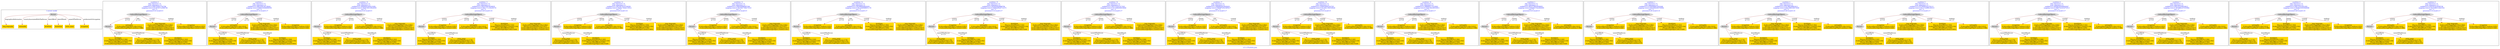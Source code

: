 digraph n0 {
fontcolor="blue"
remincross="true"
label="s11-s-19-artists.json"
subgraph cluster_0 {
label="1-correct model"
n2[style="filled",color="white",fillcolor="lightgray",label="Person1"];
n3[shape="plaintext",style="filled",fillcolor="gold",label="long_biography"];
n4[shape="plaintext",style="filled",fillcolor="gold",label="nationality"];
n5[shape="plaintext",style="filled",fillcolor="gold",label="birthDate"];
n6[shape="plaintext",style="filled",fillcolor="gold",label="deathDate"];
n7[shape="plaintext",style="filled",fillcolor="gold",label="artist_name"];
n8[shape="plaintext",style="filled",fillcolor="gold",label="occupation"];
}
subgraph cluster_1 {
label="candidate 0\nlink coherence:1.0\nnode coherence:1.0\nconfidence:0.5082783831762786\nmapping score:0.6138705721698706\ncost:7.0\n-precision:0.43-recall:0.5"
n10[style="filled",color="white",fillcolor="lightgray",label="CulturalHeritageObject1"];
n11[style="filled",color="white",fillcolor="lightgray",label="Person1"];
n12[shape="plaintext",style="filled",fillcolor="gold",label="nationality\n[CulturalHeritageObject,title,0.612]\n[CulturalHeritageObject,medium,0.388]"];
n13[shape="plaintext",style="filled",fillcolor="gold",label="long_biography\n[CulturalHeritageObject,title,0.962]\n[Person,nameOfThePerson,0.021]\n[CulturalHeritageObject,medium,0.017]\n[CulturalHeritageObject,created,0.001]"];
n14[shape="plaintext",style="filled",fillcolor="gold",label="birthDate\n[Person,dateOfBirth,0.364]\n[CulturalHeritageObject,created,0.352]\n[Person,dateOfDeath,0.282]\n[CulturalHeritageObject,extent,0.003]"];
n15[shape="plaintext",style="filled",fillcolor="gold",label="occupation\n[CulturalHeritageObject,medium,0.951]\n[CulturalHeritageObject,extent,0.049]"];
n16[shape="plaintext",style="filled",fillcolor="gold",label="artist_name\n[Person,nameOfThePerson,0.78]\n[CulturalHeritageObject,title,0.22]\n[CulturalHeritageObject,medium,0.0]"];
n17[shape="plaintext",style="filled",fillcolor="gold",label="deathDate\n[Person,dateOfDeath,0.343]\n[CulturalHeritageObject,created,0.334]\n[Person,dateOfBirth,0.293]\n[CulturalHeritageObject,title,0.029]"];
}
subgraph cluster_2 {
label="candidate 1\nlink coherence:1.0\nnode coherence:1.0\nconfidence:0.4863258156738442\nmapping score:0.6065530496690591\ncost:7.0\n-precision:0.14-recall:0.17"
n19[style="filled",color="white",fillcolor="lightgray",label="CulturalHeritageObject1"];
n20[style="filled",color="white",fillcolor="lightgray",label="Person1"];
n21[shape="plaintext",style="filled",fillcolor="gold",label="nationality\n[CulturalHeritageObject,title,0.612]\n[CulturalHeritageObject,medium,0.388]"];
n22[shape="plaintext",style="filled",fillcolor="gold",label="deathDate\n[Person,dateOfDeath,0.343]\n[CulturalHeritageObject,created,0.334]\n[Person,dateOfBirth,0.293]\n[CulturalHeritageObject,title,0.029]"];
n23[shape="plaintext",style="filled",fillcolor="gold",label="long_biography\n[CulturalHeritageObject,title,0.962]\n[Person,nameOfThePerson,0.021]\n[CulturalHeritageObject,medium,0.017]\n[CulturalHeritageObject,created,0.001]"];
n24[shape="plaintext",style="filled",fillcolor="gold",label="occupation\n[CulturalHeritageObject,medium,0.951]\n[CulturalHeritageObject,extent,0.049]"];
n25[shape="plaintext",style="filled",fillcolor="gold",label="artist_name\n[Person,nameOfThePerson,0.78]\n[CulturalHeritageObject,title,0.22]\n[CulturalHeritageObject,medium,0.0]"];
n26[shape="plaintext",style="filled",fillcolor="gold",label="birthDate\n[Person,dateOfBirth,0.364]\n[CulturalHeritageObject,created,0.352]\n[Person,dateOfDeath,0.282]\n[CulturalHeritageObject,extent,0.003]"];
}
subgraph cluster_3 {
label="candidate 10\nlink coherence:1.0\nnode coherence:1.0\nconfidence:0.36069002264415456\nmapping score:0.5646744519924959\ncost:7.0\n-precision:0.43-recall:0.5"
n28[style="filled",color="white",fillcolor="lightgray",label="CulturalHeritageObject1"];
n29[style="filled",color="white",fillcolor="lightgray",label="Person1"];
n30[shape="plaintext",style="filled",fillcolor="gold",label="occupation\n[CulturalHeritageObject,medium,0.951]\n[CulturalHeritageObject,extent,0.049]"];
n31[shape="plaintext",style="filled",fillcolor="gold",label="nationality\n[CulturalHeritageObject,title,0.612]\n[CulturalHeritageObject,medium,0.388]"];
n32[shape="plaintext",style="filled",fillcolor="gold",label="birthDate\n[Person,dateOfBirth,0.364]\n[CulturalHeritageObject,created,0.352]\n[Person,dateOfDeath,0.282]\n[CulturalHeritageObject,extent,0.003]"];
n33[shape="plaintext",style="filled",fillcolor="gold",label="long_biography\n[CulturalHeritageObject,title,0.962]\n[Person,nameOfThePerson,0.021]\n[CulturalHeritageObject,medium,0.017]\n[CulturalHeritageObject,created,0.001]"];
n34[shape="plaintext",style="filled",fillcolor="gold",label="artist_name\n[Person,nameOfThePerson,0.78]\n[CulturalHeritageObject,title,0.22]\n[CulturalHeritageObject,medium,0.0]"];
n35[shape="plaintext",style="filled",fillcolor="gold",label="deathDate\n[Person,dateOfDeath,0.343]\n[CulturalHeritageObject,created,0.334]\n[Person,dateOfBirth,0.293]\n[CulturalHeritageObject,title,0.029]"];
}
subgraph cluster_4 {
label="candidate 11\nlink coherence:1.0\nnode coherence:1.0\nconfidence:0.3591979979436935\nmapping score:0.5641771104256755\ncost:7.0\n-precision:0.29-recall:0.33"
n37[style="filled",color="white",fillcolor="lightgray",label="CulturalHeritageObject1"];
n38[style="filled",color="white",fillcolor="lightgray",label="Person1"];
n39[shape="plaintext",style="filled",fillcolor="gold",label="occupation\n[CulturalHeritageObject,medium,0.951]\n[CulturalHeritageObject,extent,0.049]"];
n40[shape="plaintext",style="filled",fillcolor="gold",label="nationality\n[CulturalHeritageObject,title,0.612]\n[CulturalHeritageObject,medium,0.388]"];
n41[shape="plaintext",style="filled",fillcolor="gold",label="deathDate\n[Person,dateOfDeath,0.343]\n[CulturalHeritageObject,created,0.334]\n[Person,dateOfBirth,0.293]\n[CulturalHeritageObject,title,0.029]"];
n42[shape="plaintext",style="filled",fillcolor="gold",label="birthDate\n[Person,dateOfBirth,0.364]\n[CulturalHeritageObject,created,0.352]\n[Person,dateOfDeath,0.282]\n[CulturalHeritageObject,extent,0.003]"];
n43[shape="plaintext",style="filled",fillcolor="gold",label="long_biography\n[CulturalHeritageObject,title,0.962]\n[Person,nameOfThePerson,0.021]\n[CulturalHeritageObject,medium,0.017]\n[CulturalHeritageObject,created,0.001]"];
n44[shape="plaintext",style="filled",fillcolor="gold",label="artist_name\n[Person,nameOfThePerson,0.78]\n[CulturalHeritageObject,title,0.22]\n[CulturalHeritageObject,medium,0.0]"];
}
subgraph cluster_5 {
label="candidate 12\nlink coherence:1.0\nnode coherence:1.0\nconfidence:0.35874875510744036\nmapping score:0.5640273628135912\ncost:7.0\n-precision:0.29-recall:0.33"
n46[style="filled",color="white",fillcolor="lightgray",label="CulturalHeritageObject1"];
n47[style="filled",color="white",fillcolor="lightgray",label="Person1"];
n48[shape="plaintext",style="filled",fillcolor="gold",label="occupation\n[CulturalHeritageObject,medium,0.951]\n[CulturalHeritageObject,extent,0.049]"];
n49[shape="plaintext",style="filled",fillcolor="gold",label="nationality\n[CulturalHeritageObject,title,0.612]\n[CulturalHeritageObject,medium,0.388]"];
n50[shape="plaintext",style="filled",fillcolor="gold",label="birthDate\n[Person,dateOfBirth,0.364]\n[CulturalHeritageObject,created,0.352]\n[Person,dateOfDeath,0.282]\n[CulturalHeritageObject,extent,0.003]"];
n51[shape="plaintext",style="filled",fillcolor="gold",label="long_biography\n[CulturalHeritageObject,title,0.962]\n[Person,nameOfThePerson,0.021]\n[CulturalHeritageObject,medium,0.017]\n[CulturalHeritageObject,created,0.001]"];
n52[shape="plaintext",style="filled",fillcolor="gold",label="artist_name\n[Person,nameOfThePerson,0.78]\n[CulturalHeritageObject,title,0.22]\n[CulturalHeritageObject,medium,0.0]"];
n53[shape="plaintext",style="filled",fillcolor="gold",label="deathDate\n[Person,dateOfDeath,0.343]\n[CulturalHeritageObject,created,0.334]\n[Person,dateOfBirth,0.293]\n[CulturalHeritageObject,title,0.029]"];
}
subgraph cluster_6 {
label="candidate 13\nlink coherence:1.0\nnode coherence:1.0\nconfidence:0.3580209966087264\nmapping score:0.5637847766473533\ncost:7.0\n-precision:0.43-recall:0.5"
n55[style="filled",color="white",fillcolor="lightgray",label="CulturalHeritageObject1"];
n56[style="filled",color="white",fillcolor="lightgray",label="Person1"];
n57[shape="plaintext",style="filled",fillcolor="gold",label="occupation\n[CulturalHeritageObject,medium,0.951]\n[CulturalHeritageObject,extent,0.049]"];
n58[shape="plaintext",style="filled",fillcolor="gold",label="nationality\n[CulturalHeritageObject,title,0.612]\n[CulturalHeritageObject,medium,0.388]"];
n59[shape="plaintext",style="filled",fillcolor="gold",label="long_biography\n[CulturalHeritageObject,title,0.962]\n[Person,nameOfThePerson,0.021]\n[CulturalHeritageObject,medium,0.017]\n[CulturalHeritageObject,created,0.001]"];
n60[shape="plaintext",style="filled",fillcolor="gold",label="birthDate\n[Person,dateOfBirth,0.364]\n[CulturalHeritageObject,created,0.352]\n[Person,dateOfDeath,0.282]\n[CulturalHeritageObject,extent,0.003]"];
n61[shape="plaintext",style="filled",fillcolor="gold",label="artist_name\n[Person,nameOfThePerson,0.78]\n[CulturalHeritageObject,title,0.22]\n[CulturalHeritageObject,medium,0.0]"];
n62[shape="plaintext",style="filled",fillcolor="gold",label="deathDate\n[Person,dateOfDeath,0.343]\n[CulturalHeritageObject,created,0.334]\n[Person,dateOfBirth,0.293]\n[CulturalHeritageObject,title,0.029]"];
}
subgraph cluster_7 {
label="candidate 14\nlink coherence:1.0\nnode coherence:1.0\nconfidence:0.3503986926620201\nmapping score:0.5612440086651178\ncost:7.0\n-precision:0.14-recall:0.17"
n64[style="filled",color="white",fillcolor="lightgray",label="CulturalHeritageObject1"];
n65[style="filled",color="white",fillcolor="lightgray",label="Person1"];
n66[shape="plaintext",style="filled",fillcolor="gold",label="occupation\n[CulturalHeritageObject,medium,0.951]\n[CulturalHeritageObject,extent,0.049]"];
n67[shape="plaintext",style="filled",fillcolor="gold",label="nationality\n[CulturalHeritageObject,title,0.612]\n[CulturalHeritageObject,medium,0.388]"];
n68[shape="plaintext",style="filled",fillcolor="gold",label="deathDate\n[Person,dateOfDeath,0.343]\n[CulturalHeritageObject,created,0.334]\n[Person,dateOfBirth,0.293]\n[CulturalHeritageObject,title,0.029]"];
n69[shape="plaintext",style="filled",fillcolor="gold",label="birthDate\n[Person,dateOfBirth,0.364]\n[CulturalHeritageObject,created,0.352]\n[Person,dateOfDeath,0.282]\n[CulturalHeritageObject,extent,0.003]"];
n70[shape="plaintext",style="filled",fillcolor="gold",label="long_biography\n[CulturalHeritageObject,title,0.962]\n[Person,nameOfThePerson,0.021]\n[CulturalHeritageObject,medium,0.017]\n[CulturalHeritageObject,created,0.001]"];
n71[shape="plaintext",style="filled",fillcolor="gold",label="artist_name\n[Person,nameOfThePerson,0.78]\n[CulturalHeritageObject,title,0.22]\n[CulturalHeritageObject,medium,0.0]"];
}
subgraph cluster_8 {
label="candidate 15\nlink coherence:1.0\nnode coherence:1.0\nconfidence:0.3455954928866794\nmapping score:0.5596429420733375\ncost:7.0\n-precision:0.14-recall:0.17"
n73[style="filled",color="white",fillcolor="lightgray",label="CulturalHeritageObject1"];
n74[style="filled",color="white",fillcolor="lightgray",label="Person1"];
n75[shape="plaintext",style="filled",fillcolor="gold",label="occupation\n[CulturalHeritageObject,medium,0.951]\n[CulturalHeritageObject,extent,0.049]"];
n76[shape="plaintext",style="filled",fillcolor="gold",label="nationality\n[CulturalHeritageObject,title,0.612]\n[CulturalHeritageObject,medium,0.388]"];
n77[shape="plaintext",style="filled",fillcolor="gold",label="deathDate\n[Person,dateOfDeath,0.343]\n[CulturalHeritageObject,created,0.334]\n[Person,dateOfBirth,0.293]\n[CulturalHeritageObject,title,0.029]"];
n78[shape="plaintext",style="filled",fillcolor="gold",label="long_biography\n[CulturalHeritageObject,title,0.962]\n[Person,nameOfThePerson,0.021]\n[CulturalHeritageObject,medium,0.017]\n[CulturalHeritageObject,created,0.001]"];
n79[shape="plaintext",style="filled",fillcolor="gold",label="artist_name\n[Person,nameOfThePerson,0.78]\n[CulturalHeritageObject,title,0.22]\n[CulturalHeritageObject,medium,0.0]"];
n80[shape="plaintext",style="filled",fillcolor="gold",label="birthDate\n[Person,dateOfBirth,0.364]\n[CulturalHeritageObject,created,0.352]\n[Person,dateOfDeath,0.282]\n[CulturalHeritageObject,extent,0.003]"];
}
subgraph cluster_9 {
label="candidate 16\nlink coherence:1.0\nnode coherence:1.0\nconfidence:0.3387374551417203\nmapping score:0.5573569294916846\ncost:7.0\n-precision:0.14-recall:0.17"
n82[style="filled",color="white",fillcolor="lightgray",label="CulturalHeritageObject1"];
n83[style="filled",color="white",fillcolor="lightgray",label="Person1"];
n84[shape="plaintext",style="filled",fillcolor="gold",label="occupation\n[CulturalHeritageObject,medium,0.951]\n[CulturalHeritageObject,extent,0.049]"];
n85[shape="plaintext",style="filled",fillcolor="gold",label="nationality\n[CulturalHeritageObject,title,0.612]\n[CulturalHeritageObject,medium,0.388]"];
n86[shape="plaintext",style="filled",fillcolor="gold",label="deathDate\n[Person,dateOfDeath,0.343]\n[CulturalHeritageObject,created,0.334]\n[Person,dateOfBirth,0.293]\n[CulturalHeritageObject,title,0.029]"];
n87[shape="plaintext",style="filled",fillcolor="gold",label="long_biography\n[CulturalHeritageObject,title,0.962]\n[Person,nameOfThePerson,0.021]\n[CulturalHeritageObject,medium,0.017]\n[CulturalHeritageObject,created,0.001]"];
n88[shape="plaintext",style="filled",fillcolor="gold",label="artist_name\n[Person,nameOfThePerson,0.78]\n[CulturalHeritageObject,title,0.22]\n[CulturalHeritageObject,medium,0.0]"];
n89[shape="plaintext",style="filled",fillcolor="gold",label="birthDate\n[Person,dateOfBirth,0.364]\n[CulturalHeritageObject,created,0.352]\n[Person,dateOfDeath,0.282]\n[CulturalHeritageObject,extent,0.003]"];
}
subgraph cluster_10 {
label="candidate 17\nlink coherence:1.0\nnode coherence:1.0\nconfidence:0.33606842910629203\nmapping score:0.5564672541465417\ncost:7.0\n-precision:0.14-recall:0.17"
n91[style="filled",color="white",fillcolor="lightgray",label="CulturalHeritageObject1"];
n92[style="filled",color="white",fillcolor="lightgray",label="Person1"];
n93[shape="plaintext",style="filled",fillcolor="gold",label="occupation\n[CulturalHeritageObject,medium,0.951]\n[CulturalHeritageObject,extent,0.049]"];
n94[shape="plaintext",style="filled",fillcolor="gold",label="nationality\n[CulturalHeritageObject,title,0.612]\n[CulturalHeritageObject,medium,0.388]"];
n95[shape="plaintext",style="filled",fillcolor="gold",label="deathDate\n[Person,dateOfDeath,0.343]\n[CulturalHeritageObject,created,0.334]\n[Person,dateOfBirth,0.293]\n[CulturalHeritageObject,title,0.029]"];
n96[shape="plaintext",style="filled",fillcolor="gold",label="long_biography\n[CulturalHeritageObject,title,0.962]\n[Person,nameOfThePerson,0.021]\n[CulturalHeritageObject,medium,0.017]\n[CulturalHeritageObject,created,0.001]"];
n97[shape="plaintext",style="filled",fillcolor="gold",label="artist_name\n[Person,nameOfThePerson,0.78]\n[CulturalHeritageObject,title,0.22]\n[CulturalHeritageObject,medium,0.0]"];
n98[shape="plaintext",style="filled",fillcolor="gold",label="birthDate\n[Person,dateOfBirth,0.364]\n[CulturalHeritageObject,created,0.352]\n[Person,dateOfDeath,0.282]\n[CulturalHeritageObject,extent,0.003]"];
}
subgraph cluster_11 {
label="candidate 18\nlink coherence:1.0\nnode coherence:1.0\nconfidence:0.3208430850343745\nmapping score:0.5513921394559026\ncost:7.0\n-precision:0.43-recall:0.5"
n100[style="filled",color="white",fillcolor="lightgray",label="CulturalHeritageObject1"];
n101[style="filled",color="white",fillcolor="lightgray",label="Person1"];
n102[shape="plaintext",style="filled",fillcolor="gold",label="occupation\n[CulturalHeritageObject,medium,0.951]\n[CulturalHeritageObject,extent,0.049]"];
n103[shape="plaintext",style="filled",fillcolor="gold",label="long_biography\n[CulturalHeritageObject,title,0.962]\n[Person,nameOfThePerson,0.021]\n[CulturalHeritageObject,medium,0.017]\n[CulturalHeritageObject,created,0.001]"];
n104[shape="plaintext",style="filled",fillcolor="gold",label="birthDate\n[Person,dateOfBirth,0.364]\n[CulturalHeritageObject,created,0.352]\n[Person,dateOfDeath,0.282]\n[CulturalHeritageObject,extent,0.003]"];
n105[shape="plaintext",style="filled",fillcolor="gold",label="nationality\n[CulturalHeritageObject,title,0.612]\n[CulturalHeritageObject,medium,0.388]"];
n106[shape="plaintext",style="filled",fillcolor="gold",label="artist_name\n[Person,nameOfThePerson,0.78]\n[CulturalHeritageObject,title,0.22]\n[CulturalHeritageObject,medium,0.0]"];
n107[shape="plaintext",style="filled",fillcolor="gold",label="deathDate\n[Person,dateOfDeath,0.343]\n[CulturalHeritageObject,created,0.334]\n[Person,dateOfBirth,0.293]\n[CulturalHeritageObject,title,0.029]"];
}
subgraph cluster_12 {
label="candidate 19\nlink coherence:1.0\nnode coherence:1.0\nconfidence:0.2988905175319401\nmapping score:0.5440746169550911\ncost:7.0\n-precision:0.14-recall:0.17"
n109[style="filled",color="white",fillcolor="lightgray",label="CulturalHeritageObject1"];
n110[style="filled",color="white",fillcolor="lightgray",label="Person1"];
n111[shape="plaintext",style="filled",fillcolor="gold",label="occupation\n[CulturalHeritageObject,medium,0.951]\n[CulturalHeritageObject,extent,0.049]"];
n112[shape="plaintext",style="filled",fillcolor="gold",label="deathDate\n[Person,dateOfDeath,0.343]\n[CulturalHeritageObject,created,0.334]\n[Person,dateOfBirth,0.293]\n[CulturalHeritageObject,title,0.029]"];
n113[shape="plaintext",style="filled",fillcolor="gold",label="long_biography\n[CulturalHeritageObject,title,0.962]\n[Person,nameOfThePerson,0.021]\n[CulturalHeritageObject,medium,0.017]\n[CulturalHeritageObject,created,0.001]"];
n114[shape="plaintext",style="filled",fillcolor="gold",label="nationality\n[CulturalHeritageObject,title,0.612]\n[CulturalHeritageObject,medium,0.388]"];
n115[shape="plaintext",style="filled",fillcolor="gold",label="artist_name\n[Person,nameOfThePerson,0.78]\n[CulturalHeritageObject,title,0.22]\n[CulturalHeritageObject,medium,0.0]"];
n116[shape="plaintext",style="filled",fillcolor="gold",label="birthDate\n[Person,dateOfBirth,0.364]\n[CulturalHeritageObject,created,0.352]\n[Person,dateOfDeath,0.282]\n[CulturalHeritageObject,extent,0.003]"];
}
subgraph cluster_13 {
label="candidate 2\nlink coherence:1.0\nnode coherence:1.0\nconfidence:0.4810778934058955\nmapping score:0.6048037422464095\ncost:7.0\n-precision:0.43-recall:0.5"
n118[style="filled",color="white",fillcolor="lightgray",label="CulturalHeritageObject1"];
n119[style="filled",color="white",fillcolor="lightgray",label="Person1"];
n120[shape="plaintext",style="filled",fillcolor="gold",label="occupation\n[CulturalHeritageObject,medium,0.951]\n[CulturalHeritageObject,extent,0.049]"];
n121[shape="plaintext",style="filled",fillcolor="gold",label="long_biography\n[CulturalHeritageObject,title,0.962]\n[Person,nameOfThePerson,0.021]\n[CulturalHeritageObject,medium,0.017]\n[CulturalHeritageObject,created,0.001]"];
n122[shape="plaintext",style="filled",fillcolor="gold",label="birthDate\n[Person,dateOfBirth,0.364]\n[CulturalHeritageObject,created,0.352]\n[Person,dateOfDeath,0.282]\n[CulturalHeritageObject,extent,0.003]"];
n123[shape="plaintext",style="filled",fillcolor="gold",label="nationality\n[CulturalHeritageObject,title,0.612]\n[CulturalHeritageObject,medium,0.388]"];
n124[shape="plaintext",style="filled",fillcolor="gold",label="artist_name\n[Person,nameOfThePerson,0.78]\n[CulturalHeritageObject,title,0.22]\n[CulturalHeritageObject,medium,0.0]"];
n125[shape="plaintext",style="filled",fillcolor="gold",label="deathDate\n[Person,dateOfDeath,0.343]\n[CulturalHeritageObject,created,0.334]\n[Person,dateOfBirth,0.293]\n[CulturalHeritageObject,title,0.029]"];
}
subgraph cluster_14 {
label="candidate 3\nlink coherence:1.0\nnode coherence:1.0\nconfidence:0.47958586870543446\nmapping score:0.6043064006795892\ncost:7.0\n-precision:0.29-recall:0.33"
n127[style="filled",color="white",fillcolor="lightgray",label="CulturalHeritageObject1"];
n128[style="filled",color="white",fillcolor="lightgray",label="Person1"];
n129[shape="plaintext",style="filled",fillcolor="gold",label="occupation\n[CulturalHeritageObject,medium,0.951]\n[CulturalHeritageObject,extent,0.049]"];
n130[shape="plaintext",style="filled",fillcolor="gold",label="long_biography\n[CulturalHeritageObject,title,0.962]\n[Person,nameOfThePerson,0.021]\n[CulturalHeritageObject,medium,0.017]\n[CulturalHeritageObject,created,0.001]"];
n131[shape="plaintext",style="filled",fillcolor="gold",label="deathDate\n[Person,dateOfDeath,0.343]\n[CulturalHeritageObject,created,0.334]\n[Person,dateOfBirth,0.293]\n[CulturalHeritageObject,title,0.029]"];
n132[shape="plaintext",style="filled",fillcolor="gold",label="birthDate\n[Person,dateOfBirth,0.364]\n[CulturalHeritageObject,created,0.352]\n[Person,dateOfDeath,0.282]\n[CulturalHeritageObject,extent,0.003]"];
n133[shape="plaintext",style="filled",fillcolor="gold",label="nationality\n[CulturalHeritageObject,title,0.612]\n[CulturalHeritageObject,medium,0.388]"];
n134[shape="plaintext",style="filled",fillcolor="gold",label="artist_name\n[Person,nameOfThePerson,0.78]\n[CulturalHeritageObject,title,0.22]\n[CulturalHeritageObject,medium,0.0]"];
}
subgraph cluster_15 {
label="candidate 4\nlink coherence:1.0\nnode coherence:1.0\nconfidence:0.4791366258691813\nmapping score:0.6041566530675049\ncost:7.0\n-precision:0.29-recall:0.33"
n136[style="filled",color="white",fillcolor="lightgray",label="CulturalHeritageObject1"];
n137[style="filled",color="white",fillcolor="lightgray",label="Person1"];
n138[shape="plaintext",style="filled",fillcolor="gold",label="occupation\n[CulturalHeritageObject,medium,0.951]\n[CulturalHeritageObject,extent,0.049]"];
n139[shape="plaintext",style="filled",fillcolor="gold",label="long_biography\n[CulturalHeritageObject,title,0.962]\n[Person,nameOfThePerson,0.021]\n[CulturalHeritageObject,medium,0.017]\n[CulturalHeritageObject,created,0.001]"];
n140[shape="plaintext",style="filled",fillcolor="gold",label="birthDate\n[Person,dateOfBirth,0.364]\n[CulturalHeritageObject,created,0.352]\n[Person,dateOfDeath,0.282]\n[CulturalHeritageObject,extent,0.003]"];
n141[shape="plaintext",style="filled",fillcolor="gold",label="nationality\n[CulturalHeritageObject,title,0.612]\n[CulturalHeritageObject,medium,0.388]"];
n142[shape="plaintext",style="filled",fillcolor="gold",label="artist_name\n[Person,nameOfThePerson,0.78]\n[CulturalHeritageObject,title,0.22]\n[CulturalHeritageObject,medium,0.0]"];
n143[shape="plaintext",style="filled",fillcolor="gold",label="deathDate\n[Person,dateOfDeath,0.343]\n[CulturalHeritageObject,created,0.334]\n[Person,dateOfBirth,0.293]\n[CulturalHeritageObject,title,0.029]"];
}
subgraph cluster_16 {
label="candidate 5\nlink coherence:1.0\nnode coherence:1.0\nconfidence:0.47078656342376113\nmapping score:0.6013732989190315\ncost:7.0\n-precision:0.14-recall:0.17"
n145[style="filled",color="white",fillcolor="lightgray",label="CulturalHeritageObject1"];
n146[style="filled",color="white",fillcolor="lightgray",label="Person1"];
n147[shape="plaintext",style="filled",fillcolor="gold",label="occupation\n[CulturalHeritageObject,medium,0.951]\n[CulturalHeritageObject,extent,0.049]"];
n148[shape="plaintext",style="filled",fillcolor="gold",label="long_biography\n[CulturalHeritageObject,title,0.962]\n[Person,nameOfThePerson,0.021]\n[CulturalHeritageObject,medium,0.017]\n[CulturalHeritageObject,created,0.001]"];
n149[shape="plaintext",style="filled",fillcolor="gold",label="deathDate\n[Person,dateOfDeath,0.343]\n[CulturalHeritageObject,created,0.334]\n[Person,dateOfBirth,0.293]\n[CulturalHeritageObject,title,0.029]"];
n150[shape="plaintext",style="filled",fillcolor="gold",label="birthDate\n[Person,dateOfBirth,0.364]\n[CulturalHeritageObject,created,0.352]\n[Person,dateOfDeath,0.282]\n[CulturalHeritageObject,extent,0.003]"];
n151[shape="plaintext",style="filled",fillcolor="gold",label="nationality\n[CulturalHeritageObject,title,0.612]\n[CulturalHeritageObject,medium,0.388]"];
n152[shape="plaintext",style="filled",fillcolor="gold",label="artist_name\n[Person,nameOfThePerson,0.78]\n[CulturalHeritageObject,title,0.22]\n[CulturalHeritageObject,medium,0.0]"];
}
subgraph cluster_17 {
label="candidate 6\nlink coherence:1.0\nnode coherence:1.0\nconfidence:0.46598336364842047\nmapping score:0.5997722323272513\ncost:7.0\n-precision:0.14-recall:0.17"
n154[style="filled",color="white",fillcolor="lightgray",label="CulturalHeritageObject1"];
n155[style="filled",color="white",fillcolor="lightgray",label="Person1"];
n156[shape="plaintext",style="filled",fillcolor="gold",label="occupation\n[CulturalHeritageObject,medium,0.951]\n[CulturalHeritageObject,extent,0.049]"];
n157[shape="plaintext",style="filled",fillcolor="gold",label="long_biography\n[CulturalHeritageObject,title,0.962]\n[Person,nameOfThePerson,0.021]\n[CulturalHeritageObject,medium,0.017]\n[CulturalHeritageObject,created,0.001]"];
n158[shape="plaintext",style="filled",fillcolor="gold",label="deathDate\n[Person,dateOfDeath,0.343]\n[CulturalHeritageObject,created,0.334]\n[Person,dateOfBirth,0.293]\n[CulturalHeritageObject,title,0.029]"];
n159[shape="plaintext",style="filled",fillcolor="gold",label="nationality\n[CulturalHeritageObject,title,0.612]\n[CulturalHeritageObject,medium,0.388]"];
n160[shape="plaintext",style="filled",fillcolor="gold",label="artist_name\n[Person,nameOfThePerson,0.78]\n[CulturalHeritageObject,title,0.22]\n[CulturalHeritageObject,medium,0.0]"];
n161[shape="plaintext",style="filled",fillcolor="gold",label="birthDate\n[Person,dateOfBirth,0.364]\n[CulturalHeritageObject,created,0.352]\n[Person,dateOfDeath,0.282]\n[CulturalHeritageObject,extent,0.003]"];
}
subgraph cluster_18 {
label="candidate 7\nlink coherence:1.0\nnode coherence:1.0\nconfidence:0.4591253259034613\nmapping score:0.5974862197455982\ncost:7.0\n-precision:0.14-recall:0.17"
n163[style="filled",color="white",fillcolor="lightgray",label="CulturalHeritageObject1"];
n164[style="filled",color="white",fillcolor="lightgray",label="Person1"];
n165[shape="plaintext",style="filled",fillcolor="gold",label="occupation\n[CulturalHeritageObject,medium,0.951]\n[CulturalHeritageObject,extent,0.049]"];
n166[shape="plaintext",style="filled",fillcolor="gold",label="long_biography\n[CulturalHeritageObject,title,0.962]\n[Person,nameOfThePerson,0.021]\n[CulturalHeritageObject,medium,0.017]\n[CulturalHeritageObject,created,0.001]"];
n167[shape="plaintext",style="filled",fillcolor="gold",label="deathDate\n[Person,dateOfDeath,0.343]\n[CulturalHeritageObject,created,0.334]\n[Person,dateOfBirth,0.293]\n[CulturalHeritageObject,title,0.029]"];
n168[shape="plaintext",style="filled",fillcolor="gold",label="nationality\n[CulturalHeritageObject,title,0.612]\n[CulturalHeritageObject,medium,0.388]"];
n169[shape="plaintext",style="filled",fillcolor="gold",label="artist_name\n[Person,nameOfThePerson,0.78]\n[CulturalHeritageObject,title,0.22]\n[CulturalHeritageObject,medium,0.0]"];
n170[shape="plaintext",style="filled",fillcolor="gold",label="birthDate\n[Person,dateOfBirth,0.364]\n[CulturalHeritageObject,created,0.352]\n[Person,dateOfDeath,0.282]\n[CulturalHeritageObject,extent,0.003]"];
}
subgraph cluster_19 {
label="candidate 8\nlink coherence:1.0\nnode coherence:1.0\nconfidence:0.448133223451093\nmapping score:0.5938221855948088\ncost:7.0\n-precision:0.29-recall:0.33"
n172[style="filled",color="white",fillcolor="lightgray",label="CulturalHeritageObject1"];
n173[style="filled",color="white",fillcolor="lightgray",label="Person1"];
n174[shape="plaintext",style="filled",fillcolor="gold",label="nationality\n[CulturalHeritageObject,title,0.612]\n[CulturalHeritageObject,medium,0.388]"];
n175[shape="plaintext",style="filled",fillcolor="gold",label="birthDate\n[Person,dateOfBirth,0.364]\n[CulturalHeritageObject,created,0.352]\n[Person,dateOfDeath,0.282]\n[CulturalHeritageObject,extent,0.003]"];
n176[shape="plaintext",style="filled",fillcolor="gold",label="long_biography\n[CulturalHeritageObject,title,0.962]\n[Person,nameOfThePerson,0.021]\n[CulturalHeritageObject,medium,0.017]\n[CulturalHeritageObject,created,0.001]"];
n177[shape="plaintext",style="filled",fillcolor="gold",label="occupation\n[CulturalHeritageObject,medium,0.951]\n[CulturalHeritageObject,extent,0.049]"];
n178[shape="plaintext",style="filled",fillcolor="gold",label="artist_name\n[Person,nameOfThePerson,0.78]\n[CulturalHeritageObject,title,0.22]\n[CulturalHeritageObject,medium,0.0]"];
n179[shape="plaintext",style="filled",fillcolor="gold",label="deathDate\n[Person,dateOfDeath,0.343]\n[CulturalHeritageObject,created,0.334]\n[Person,dateOfBirth,0.293]\n[CulturalHeritageObject,title,0.029]"];
}
subgraph cluster_20 {
label="candidate 9\nlink coherence:1.0\nnode coherence:1.0\nconfidence:0.4397831610056728\nmapping score:0.5910388314463354\ncost:7.0\n-precision:0.14-recall:0.17"
n181[style="filled",color="white",fillcolor="lightgray",label="CulturalHeritageObject1"];
n182[style="filled",color="white",fillcolor="lightgray",label="Person1"];
n183[shape="plaintext",style="filled",fillcolor="gold",label="nationality\n[CulturalHeritageObject,title,0.612]\n[CulturalHeritageObject,medium,0.388]"];
n184[shape="plaintext",style="filled",fillcolor="gold",label="birthDate\n[Person,dateOfBirth,0.364]\n[CulturalHeritageObject,created,0.352]\n[Person,dateOfDeath,0.282]\n[CulturalHeritageObject,extent,0.003]"];
n185[shape="plaintext",style="filled",fillcolor="gold",label="deathDate\n[Person,dateOfDeath,0.343]\n[CulturalHeritageObject,created,0.334]\n[Person,dateOfBirth,0.293]\n[CulturalHeritageObject,title,0.029]"];
n186[shape="plaintext",style="filled",fillcolor="gold",label="long_biography\n[CulturalHeritageObject,title,0.962]\n[Person,nameOfThePerson,0.021]\n[CulturalHeritageObject,medium,0.017]\n[CulturalHeritageObject,created,0.001]"];
n187[shape="plaintext",style="filled",fillcolor="gold",label="occupation\n[CulturalHeritageObject,medium,0.951]\n[CulturalHeritageObject,extent,0.049]"];
n188[shape="plaintext",style="filled",fillcolor="gold",label="artist_name\n[Person,nameOfThePerson,0.78]\n[CulturalHeritageObject,title,0.22]\n[CulturalHeritageObject,medium,0.0]"];
}
n2 -> n3[color="brown",fontcolor="black",label="biographicalInformation"]
n2 -> n4[color="brown",fontcolor="black",label="countryAssociatedWithThePerson"]
n2 -> n5[color="brown",fontcolor="black",label="dateOfBirth"]
n2 -> n6[color="brown",fontcolor="black",label="dateOfDeath"]
n2 -> n7[color="brown",fontcolor="black",label="nameOfThePerson"]
n2 -> n8[color="brown",fontcolor="black",label="professionOrOccupation"]
n10 -> n11[color="brown",fontcolor="black",label="creator\nw=1.0"]
n10 -> n12[color="brown",fontcolor="black",label="title\nw=1.0"]
n10 -> n13[color="brown",fontcolor="black",label="created\nw=1.0"]
n11 -> n14[color="brown",fontcolor="black",label="dateOfBirth\nw=1.0"]
n10 -> n15[color="brown",fontcolor="black",label="medium\nw=1.0"]
n11 -> n16[color="brown",fontcolor="black",label="nameOfThePerson\nw=1.0"]
n11 -> n17[color="brown",fontcolor="black",label="dateOfDeath\nw=1.0"]
n19 -> n20[color="brown",fontcolor="black",label="creator\nw=1.0"]
n19 -> n21[color="brown",fontcolor="black",label="title\nw=1.0"]
n20 -> n22[color="brown",fontcolor="black",label="dateOfBirth\nw=1.0"]
n19 -> n23[color="brown",fontcolor="black",label="created\nw=1.0"]
n19 -> n24[color="brown",fontcolor="black",label="medium\nw=1.0"]
n20 -> n25[color="brown",fontcolor="black",label="nameOfThePerson\nw=1.0"]
n20 -> n26[color="brown",fontcolor="black",label="dateOfDeath\nw=1.0"]
n28 -> n29[color="brown",fontcolor="black",label="creator\nw=1.0"]
n28 -> n30[color="brown",fontcolor="black",label="extent\nw=1.0"]
n28 -> n31[color="brown",fontcolor="black",label="title\nw=1.0"]
n29 -> n32[color="brown",fontcolor="black",label="dateOfBirth\nw=1.0"]
n28 -> n33[color="brown",fontcolor="black",label="medium\nw=1.0"]
n29 -> n34[color="brown",fontcolor="black",label="nameOfThePerson\nw=1.0"]
n29 -> n35[color="brown",fontcolor="black",label="dateOfDeath\nw=1.0"]
n37 -> n38[color="brown",fontcolor="black",label="creator\nw=1.0"]
n37 -> n39[color="brown",fontcolor="black",label="extent\nw=1.0"]
n37 -> n40[color="brown",fontcolor="black",label="title\nw=1.0"]
n37 -> n41[color="brown",fontcolor="black",label="created\nw=1.0"]
n38 -> n42[color="brown",fontcolor="black",label="dateOfBirth\nw=1.0"]
n37 -> n43[color="brown",fontcolor="black",label="medium\nw=1.0"]
n38 -> n44[color="brown",fontcolor="black",label="nameOfThePerson\nw=1.0"]
n46 -> n47[color="brown",fontcolor="black",label="creator\nw=1.0"]
n46 -> n48[color="brown",fontcolor="black",label="extent\nw=1.0"]
n46 -> n49[color="brown",fontcolor="black",label="title\nw=1.0"]
n46 -> n50[color="brown",fontcolor="black",label="created\nw=1.0"]
n46 -> n51[color="brown",fontcolor="black",label="medium\nw=1.0"]
n47 -> n52[color="brown",fontcolor="black",label="nameOfThePerson\nw=1.0"]
n47 -> n53[color="brown",fontcolor="black",label="dateOfDeath\nw=1.0"]
n55 -> n56[color="brown",fontcolor="black",label="creator\nw=1.0"]
n55 -> n57[color="brown",fontcolor="black",label="extent\nw=1.0"]
n55 -> n58[color="brown",fontcolor="black",label="title\nw=1.0"]
n55 -> n59[color="brown",fontcolor="black",label="created\nw=1.0"]
n56 -> n60[color="brown",fontcolor="black",label="dateOfBirth\nw=1.0"]
n56 -> n61[color="brown",fontcolor="black",label="nameOfThePerson\nw=1.0"]
n56 -> n62[color="brown",fontcolor="black",label="dateOfDeath\nw=1.0"]
n64 -> n65[color="brown",fontcolor="black",label="creator\nw=1.0"]
n64 -> n66[color="brown",fontcolor="black",label="extent\nw=1.0"]
n64 -> n67[color="brown",fontcolor="black",label="title\nw=1.0"]
n65 -> n68[color="brown",fontcolor="black",label="dateOfBirth\nw=1.0"]
n64 -> n69[color="brown",fontcolor="black",label="created\nw=1.0"]
n64 -> n70[color="brown",fontcolor="black",label="medium\nw=1.0"]
n65 -> n71[color="brown",fontcolor="black",label="nameOfThePerson\nw=1.0"]
n73 -> n74[color="brown",fontcolor="black",label="creator\nw=1.0"]
n73 -> n75[color="brown",fontcolor="black",label="extent\nw=1.0"]
n73 -> n76[color="brown",fontcolor="black",label="title\nw=1.0"]
n73 -> n77[color="brown",fontcolor="black",label="created\nw=1.0"]
n73 -> n78[color="brown",fontcolor="black",label="medium\nw=1.0"]
n74 -> n79[color="brown",fontcolor="black",label="nameOfThePerson\nw=1.0"]
n74 -> n80[color="brown",fontcolor="black",label="dateOfDeath\nw=1.0"]
n82 -> n83[color="brown",fontcolor="black",label="creator\nw=1.0"]
n82 -> n84[color="brown",fontcolor="black",label="extent\nw=1.0"]
n82 -> n85[color="brown",fontcolor="black",label="title\nw=1.0"]
n83 -> n86[color="brown",fontcolor="black",label="dateOfBirth\nw=1.0"]
n82 -> n87[color="brown",fontcolor="black",label="medium\nw=1.0"]
n83 -> n88[color="brown",fontcolor="black",label="nameOfThePerson\nw=1.0"]
n83 -> n89[color="brown",fontcolor="black",label="dateOfDeath\nw=1.0"]
n91 -> n92[color="brown",fontcolor="black",label="creator\nw=1.0"]
n91 -> n93[color="brown",fontcolor="black",label="extent\nw=1.0"]
n91 -> n94[color="brown",fontcolor="black",label="title\nw=1.0"]
n92 -> n95[color="brown",fontcolor="black",label="dateOfBirth\nw=1.0"]
n91 -> n96[color="brown",fontcolor="black",label="created\nw=1.0"]
n92 -> n97[color="brown",fontcolor="black",label="nameOfThePerson\nw=1.0"]
n92 -> n98[color="brown",fontcolor="black",label="dateOfDeath\nw=1.0"]
n100 -> n101[color="brown",fontcolor="black",label="creator\nw=1.0"]
n100 -> n102[color="brown",fontcolor="black",label="extent\nw=1.0"]
n100 -> n103[color="brown",fontcolor="black",label="created\nw=1.0"]
n101 -> n104[color="brown",fontcolor="black",label="dateOfBirth\nw=1.0"]
n100 -> n105[color="brown",fontcolor="black",label="medium\nw=1.0"]
n101 -> n106[color="brown",fontcolor="black",label="nameOfThePerson\nw=1.0"]
n101 -> n107[color="brown",fontcolor="black",label="dateOfDeath\nw=1.0"]
n109 -> n110[color="brown",fontcolor="black",label="creator\nw=1.0"]
n109 -> n111[color="brown",fontcolor="black",label="extent\nw=1.0"]
n110 -> n112[color="brown",fontcolor="black",label="dateOfBirth\nw=1.0"]
n109 -> n113[color="brown",fontcolor="black",label="created\nw=1.0"]
n109 -> n114[color="brown",fontcolor="black",label="medium\nw=1.0"]
n110 -> n115[color="brown",fontcolor="black",label="nameOfThePerson\nw=1.0"]
n110 -> n116[color="brown",fontcolor="black",label="dateOfDeath\nw=1.0"]
n118 -> n119[color="brown",fontcolor="black",label="creator\nw=1.0"]
n118 -> n120[color="brown",fontcolor="black",label="extent\nw=1.0"]
n118 -> n121[color="brown",fontcolor="black",label="title\nw=1.0"]
n119 -> n122[color="brown",fontcolor="black",label="dateOfBirth\nw=1.0"]
n118 -> n123[color="brown",fontcolor="black",label="medium\nw=1.0"]
n119 -> n124[color="brown",fontcolor="black",label="nameOfThePerson\nw=1.0"]
n119 -> n125[color="brown",fontcolor="black",label="dateOfDeath\nw=1.0"]
n127 -> n128[color="brown",fontcolor="black",label="creator\nw=1.0"]
n127 -> n129[color="brown",fontcolor="black",label="extent\nw=1.0"]
n127 -> n130[color="brown",fontcolor="black",label="title\nw=1.0"]
n127 -> n131[color="brown",fontcolor="black",label="created\nw=1.0"]
n128 -> n132[color="brown",fontcolor="black",label="dateOfBirth\nw=1.0"]
n127 -> n133[color="brown",fontcolor="black",label="medium\nw=1.0"]
n128 -> n134[color="brown",fontcolor="black",label="nameOfThePerson\nw=1.0"]
n136 -> n137[color="brown",fontcolor="black",label="creator\nw=1.0"]
n136 -> n138[color="brown",fontcolor="black",label="extent\nw=1.0"]
n136 -> n139[color="brown",fontcolor="black",label="title\nw=1.0"]
n136 -> n140[color="brown",fontcolor="black",label="created\nw=1.0"]
n136 -> n141[color="brown",fontcolor="black",label="medium\nw=1.0"]
n137 -> n142[color="brown",fontcolor="black",label="nameOfThePerson\nw=1.0"]
n137 -> n143[color="brown",fontcolor="black",label="dateOfDeath\nw=1.0"]
n145 -> n146[color="brown",fontcolor="black",label="creator\nw=1.0"]
n145 -> n147[color="brown",fontcolor="black",label="extent\nw=1.0"]
n145 -> n148[color="brown",fontcolor="black",label="title\nw=1.0"]
n146 -> n149[color="brown",fontcolor="black",label="dateOfBirth\nw=1.0"]
n145 -> n150[color="brown",fontcolor="black",label="created\nw=1.0"]
n145 -> n151[color="brown",fontcolor="black",label="medium\nw=1.0"]
n146 -> n152[color="brown",fontcolor="black",label="nameOfThePerson\nw=1.0"]
n154 -> n155[color="brown",fontcolor="black",label="creator\nw=1.0"]
n154 -> n156[color="brown",fontcolor="black",label="extent\nw=1.0"]
n154 -> n157[color="brown",fontcolor="black",label="title\nw=1.0"]
n154 -> n158[color="brown",fontcolor="black",label="created\nw=1.0"]
n154 -> n159[color="brown",fontcolor="black",label="medium\nw=1.0"]
n155 -> n160[color="brown",fontcolor="black",label="nameOfThePerson\nw=1.0"]
n155 -> n161[color="brown",fontcolor="black",label="dateOfDeath\nw=1.0"]
n163 -> n164[color="brown",fontcolor="black",label="creator\nw=1.0"]
n163 -> n165[color="brown",fontcolor="black",label="extent\nw=1.0"]
n163 -> n166[color="brown",fontcolor="black",label="title\nw=1.0"]
n164 -> n167[color="brown",fontcolor="black",label="dateOfBirth\nw=1.0"]
n163 -> n168[color="brown",fontcolor="black",label="medium\nw=1.0"]
n164 -> n169[color="brown",fontcolor="black",label="nameOfThePerson\nw=1.0"]
n164 -> n170[color="brown",fontcolor="black",label="dateOfDeath\nw=1.0"]
n172 -> n173[color="brown",fontcolor="black",label="creator\nw=1.0"]
n172 -> n174[color="brown",fontcolor="black",label="title\nw=1.0"]
n172 -> n175[color="brown",fontcolor="black",label="extent\nw=1.0"]
n172 -> n176[color="brown",fontcolor="black",label="created\nw=1.0"]
n172 -> n177[color="brown",fontcolor="black",label="medium\nw=1.0"]
n173 -> n178[color="brown",fontcolor="black",label="nameOfThePerson\nw=1.0"]
n173 -> n179[color="brown",fontcolor="black",label="dateOfDeath\nw=1.0"]
n181 -> n182[color="brown",fontcolor="black",label="creator\nw=1.0"]
n181 -> n183[color="brown",fontcolor="black",label="title\nw=1.0"]
n181 -> n184[color="brown",fontcolor="black",label="extent\nw=1.0"]
n182 -> n185[color="brown",fontcolor="black",label="dateOfBirth\nw=1.0"]
n181 -> n186[color="brown",fontcolor="black",label="created\nw=1.0"]
n181 -> n187[color="brown",fontcolor="black",label="medium\nw=1.0"]
n182 -> n188[color="brown",fontcolor="black",label="nameOfThePerson\nw=1.0"]
}

